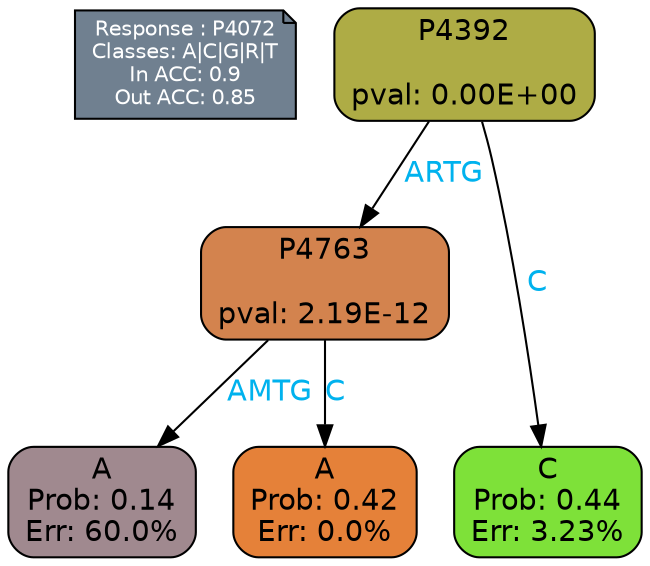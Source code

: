 digraph Tree {
node [shape=box, style="filled, rounded", color="black", fontname=helvetica] ;
graph [ranksep=equally, splines=polylines, bgcolor=transparent, dpi=600] ;
edge [fontname=helvetica] ;
LEGEND [label="Response : P4072
Classes: A|C|G|R|T
In ACC: 0.9
Out ACC: 0.85
",shape=note,align=left,style=filled,fillcolor="slategray",fontcolor="white",fontsize=10];1 [label="P4392

pval: 0.00E+00", fillcolor="#aeac45"] ;
2 [label="P4763

pval: 2.19E-12", fillcolor="#d3834e"] ;
3 [label="A
Prob: 0.14
Err: 60.0%", fillcolor="#a0898f"] ;
4 [label="A
Prob: 0.42
Err: 0.0%", fillcolor="#e58139"] ;
5 [label="C
Prob: 0.44
Err: 3.23%", fillcolor="#7ee139"] ;
1 -> 2 [label="ARTG",fontcolor=deepskyblue2] ;
1 -> 5 [label="C",fontcolor=deepskyblue2] ;
2 -> 3 [label="AMTG",fontcolor=deepskyblue2] ;
2 -> 4 [label="C",fontcolor=deepskyblue2] ;
{rank = same; 3;4;5;}{rank = same; LEGEND;1;}}